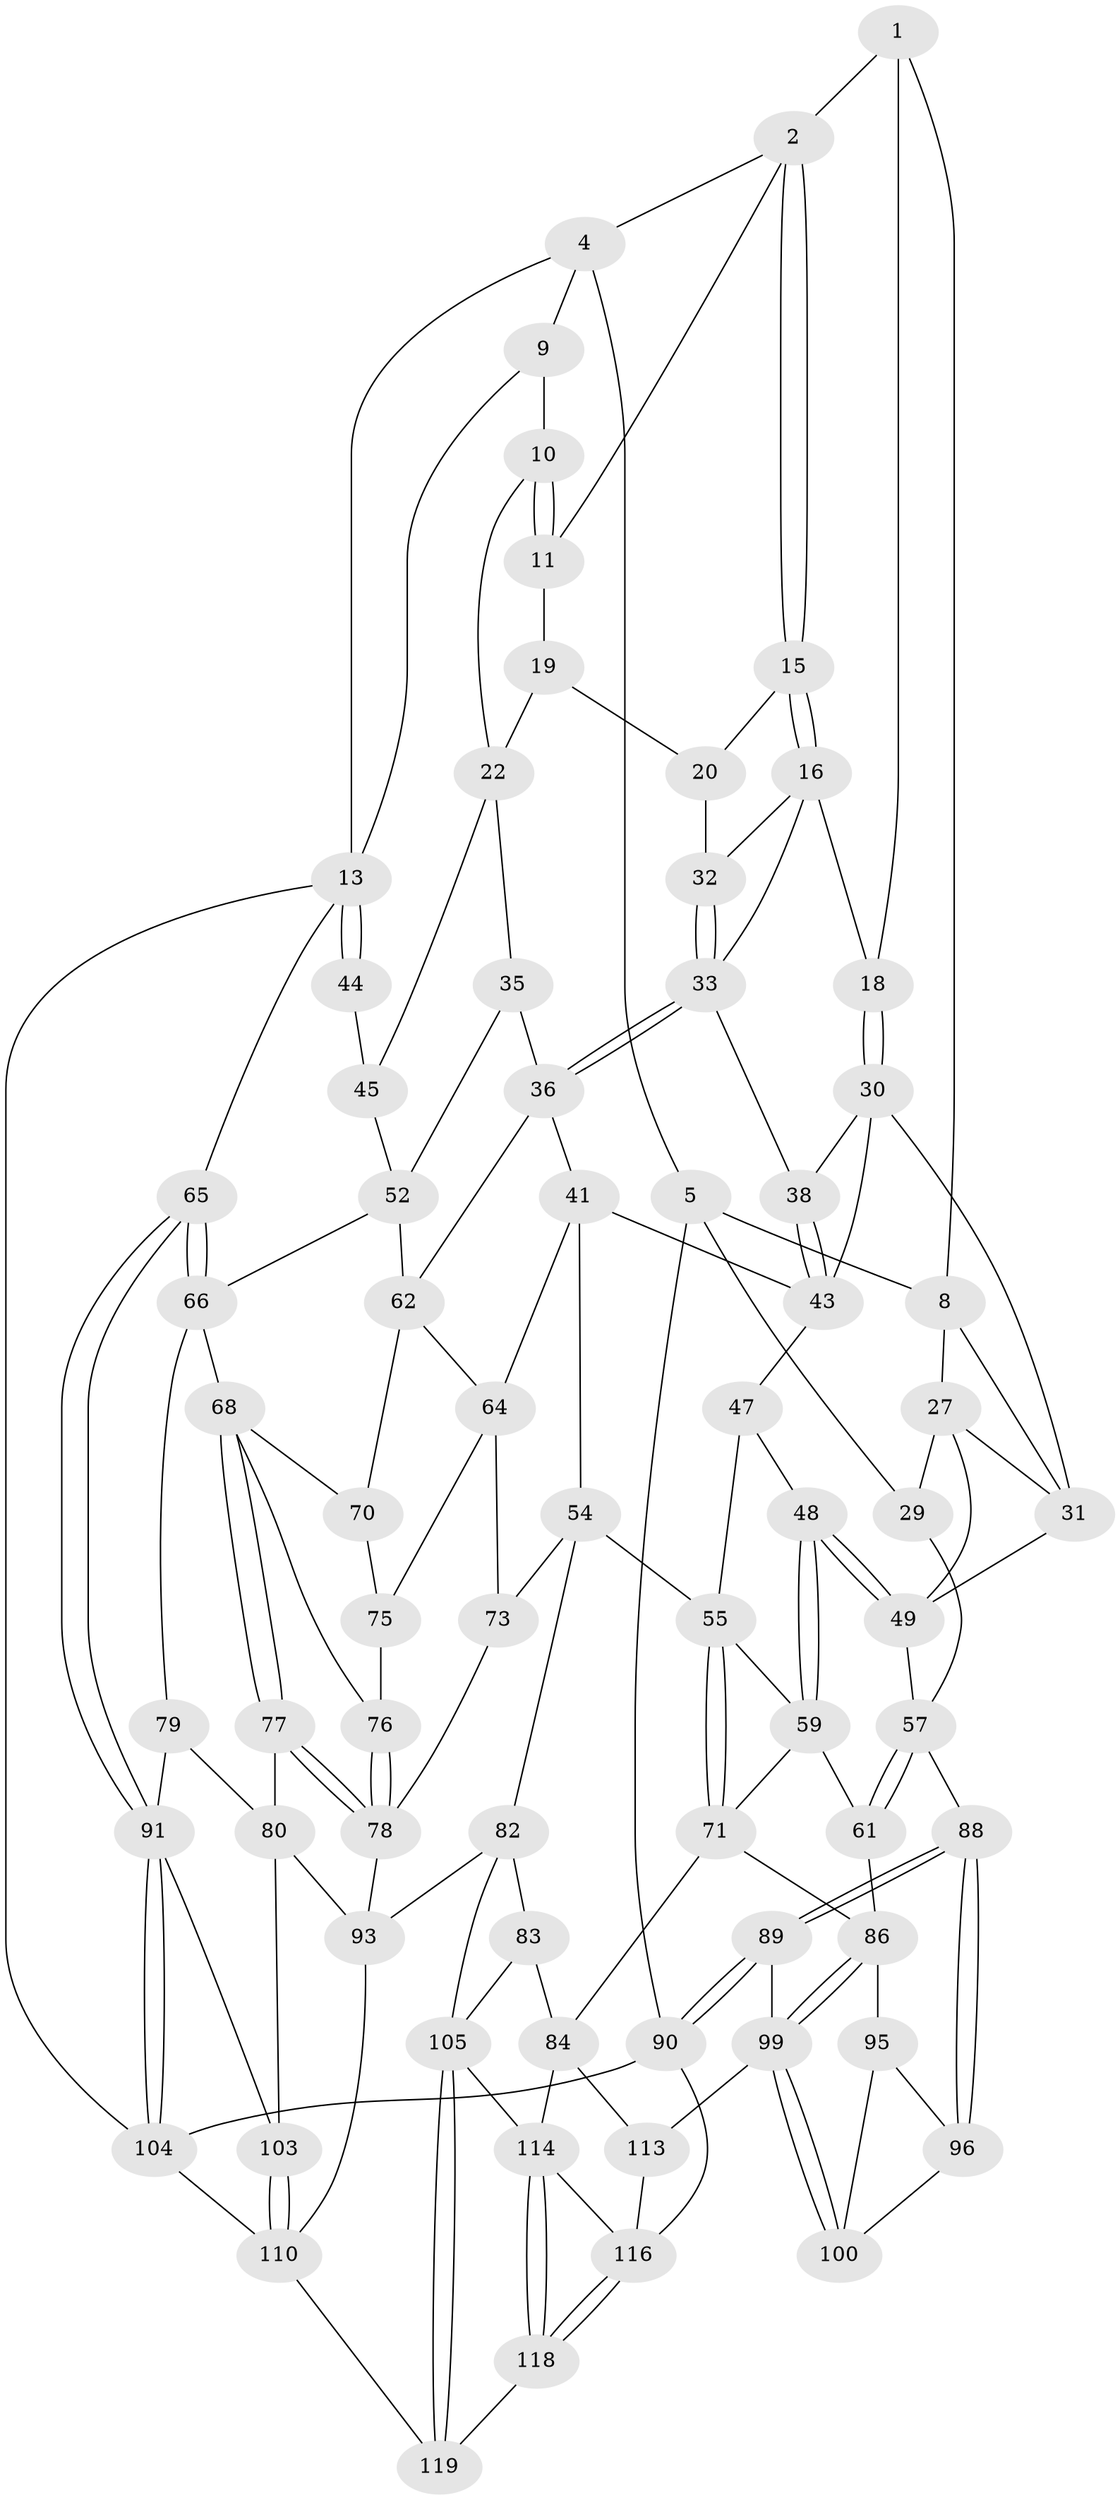 // Generated by graph-tools (version 1.1) at 2025/52/02/27/25 19:52:37]
// undirected, 73 vertices, 156 edges
graph export_dot {
graph [start="1"]
  node [color=gray90,style=filled];
  1 [pos="+0.43884812249704375+0",super="+7"];
  2 [pos="+0.5525493148943702+0",super="+3"];
  4 [pos="+0.7625914287815765+0"];
  5 [pos="+0+0",super="+6"];
  8 [pos="+0.21749715385864493+0.09158111561803488",super="+26"];
  9 [pos="+0.9606844971498327+0.07404830545156128",super="+12"];
  10 [pos="+0.8185937136378817+0.09172257503218191",super="+21"];
  11 [pos="+0.8057074437426517+0.07402525185941432"];
  13 [pos="+1+0.2096821167528878",super="+14"];
  15 [pos="+0.5319082943146226+0.03634673233289976"];
  16 [pos="+0.5212787414090141+0.06555307907024197",super="+17"];
  18 [pos="+0.3352718469681503+0.1435967350840408"];
  19 [pos="+0.7486839564532476+0.12492204743956577",super="+24"];
  20 [pos="+0.6862303691881656+0.13581356213815213",super="+25"];
  22 [pos="+0.840730305674829+0.2425914719652721",super="+23"];
  27 [pos="+0.010427740984358759+0.19507119280844276",super="+28"];
  29 [pos="+0+0.10046050683271845"];
  30 [pos="+0.25311504578147215+0.2691986963163288",super="+39"];
  31 [pos="+0.1594935127976228+0.19899174722985793",super="+37"];
  32 [pos="+0.6487500840364342+0.22360276406886886"];
  33 [pos="+0.6094912101849996+0.3156753666970463",super="+34"];
  35 [pos="+0.7481805491067868+0.3276946949975325"];
  36 [pos="+0.627609680709153+0.36995805337254684",super="+40"];
  38 [pos="+0.4459567541408274+0.2258175155448606"];
  41 [pos="+0.6207409812910589+0.3818890331465958",super="+42"];
  43 [pos="+0.42209423855225675+0.39908563304538947",super="+46"];
  44 [pos="+0.9955316576824597+0.3309804857721563"];
  45 [pos="+0.878793439547273+0.31432938822062056",super="+51"];
  47 [pos="+0.2457251950345027+0.34536629044149153"];
  48 [pos="+0.16759184964846302+0.40068607392333944"];
  49 [pos="+0.13861837881599515+0.39076833571431113",super="+50"];
  52 [pos="+0.8771290145416697+0.46470456012251865",super="+53"];
  54 [pos="+0.427115824874452+0.519901594218014",super="+74"];
  55 [pos="+0.39362973986036104+0.5243683643221168",super="+56"];
  57 [pos="+0+0.5960463692620663",super="+58"];
  59 [pos="+0.19042495762491632+0.46560696989475675",super="+60"];
  61 [pos="+0.0846602099063861+0.6051288498918989"];
  62 [pos="+0.7645151612388333+0.4658700262979895",super="+63"];
  64 [pos="+0.6660864895329125+0.5158048556125211",super="+72"];
  65 [pos="+1+0.5859458421150585"];
  66 [pos="+1+0.5849848920620786",super="+67"];
  68 [pos="+0.811139323626826+0.5773574858855047",super="+69"];
  70 [pos="+0.7121473798749702+0.5355342079770894"];
  71 [pos="+0.23396349611730993+0.6210719350778111",super="+85"];
  73 [pos="+0.5383123131382043+0.6259276197987141"];
  75 [pos="+0.7067900993497368+0.6064179014135301"];
  76 [pos="+0.7177425296109361+0.6295644772425527"];
  77 [pos="+0.7939258487896379+0.7264088973035174"];
  78 [pos="+0.7047357191748452+0.7359744103797807",super="+81"];
  79 [pos="+0.9713903713212346+0.6465432164990724"];
  80 [pos="+0.8393623201728391+0.7426526200324212",super="+101"];
  82 [pos="+0.45857747942917665+0.694611455761499",super="+94"];
  83 [pos="+0.39440638072093603+0.7543820691727487"];
  84 [pos="+0.327226196739896+0.8058278432053491",super="+112"];
  86 [pos="+0.20128536544334166+0.7905547394025195",super="+87"];
  88 [pos="+0+0.6651193107987757"];
  89 [pos="+0+0.9213581082895322",super="+108"];
  90 [pos="+0+1"];
  91 [pos="+1+0.8420558449574191",super="+92"];
  93 [pos="+0.6579426836371085+0.8612751026865779",super="+102"];
  95 [pos="+0.11248437660606765+0.7711615328597403",super="+98"];
  96 [pos="+0+0.744241226173023",super="+97"];
  99 [pos="+0.12395128589007297+0.8904071548043252",super="+109"];
  100 [pos="+0.09710201439162736+0.8649777639248054",super="+107"];
  103 [pos="+0.9308977916826566+0.830542412836624"];
  104 [pos="+1+1"];
  105 [pos="+0.5965646876212477+0.9067352154957077",super="+106"];
  110 [pos="+0.8907196572654952+1",super="+111"];
  113 [pos="+0.10653972937867208+1"];
  114 [pos="+0.476105541366892+0.9201645211854379",super="+115"];
  116 [pos="+0.3059178890349349+1",super="+117"];
  118 [pos="+0.34362965845665194+1"];
  119 [pos="+0.6129202640537772+1"];
  1 -- 2;
  1 -- 8;
  1 -- 18;
  2 -- 15;
  2 -- 15;
  2 -- 11;
  2 -- 4;
  4 -- 5;
  4 -- 9;
  4 -- 13;
  5 -- 29;
  5 -- 90;
  5 -- 8;
  8 -- 27;
  8 -- 31;
  9 -- 10 [weight=2];
  9 -- 13;
  10 -- 11;
  10 -- 11;
  10 -- 22;
  11 -- 19;
  13 -- 44;
  13 -- 44;
  13 -- 104;
  13 -- 65;
  15 -- 16;
  15 -- 16;
  15 -- 20;
  16 -- 32;
  16 -- 33;
  16 -- 18;
  18 -- 30;
  18 -- 30;
  19 -- 20 [weight=2];
  19 -- 22;
  20 -- 32;
  22 -- 45;
  22 -- 35;
  27 -- 31;
  27 -- 49;
  27 -- 29;
  29 -- 57;
  30 -- 31;
  30 -- 38;
  30 -- 43;
  31 -- 49;
  32 -- 33;
  32 -- 33;
  33 -- 36;
  33 -- 36;
  33 -- 38;
  35 -- 36;
  35 -- 52;
  36 -- 41;
  36 -- 62;
  38 -- 43;
  38 -- 43;
  41 -- 64;
  41 -- 43;
  41 -- 54;
  43 -- 47;
  44 -- 45 [weight=2];
  45 -- 52;
  47 -- 48;
  47 -- 55;
  48 -- 49;
  48 -- 49;
  48 -- 59;
  48 -- 59;
  49 -- 57;
  52 -- 62;
  52 -- 66;
  54 -- 55;
  54 -- 73;
  54 -- 82;
  55 -- 71;
  55 -- 71;
  55 -- 59;
  57 -- 61;
  57 -- 61;
  57 -- 88;
  59 -- 61;
  59 -- 71;
  61 -- 86;
  62 -- 64;
  62 -- 70;
  64 -- 73;
  64 -- 75;
  65 -- 66;
  65 -- 66;
  65 -- 91;
  65 -- 91;
  66 -- 79;
  66 -- 68;
  68 -- 77;
  68 -- 77;
  68 -- 70;
  68 -- 76;
  70 -- 75;
  71 -- 84;
  71 -- 86;
  73 -- 78;
  75 -- 76;
  76 -- 78;
  76 -- 78;
  77 -- 78;
  77 -- 78;
  77 -- 80;
  78 -- 93;
  79 -- 80;
  79 -- 91;
  80 -- 93;
  80 -- 103;
  82 -- 83;
  82 -- 105;
  82 -- 93;
  83 -- 84;
  83 -- 105;
  84 -- 113;
  84 -- 114;
  86 -- 99;
  86 -- 99;
  86 -- 95;
  88 -- 89;
  88 -- 89;
  88 -- 96;
  88 -- 96;
  89 -- 90;
  89 -- 90;
  89 -- 99;
  90 -- 104;
  90 -- 116;
  91 -- 104;
  91 -- 104;
  91 -- 103;
  93 -- 110;
  95 -- 100;
  95 -- 96;
  96 -- 100;
  99 -- 100;
  99 -- 100;
  99 -- 113;
  103 -- 110;
  103 -- 110;
  104 -- 110;
  105 -- 119;
  105 -- 119;
  105 -- 114;
  110 -- 119;
  113 -- 116;
  114 -- 118;
  114 -- 118;
  114 -- 116;
  116 -- 118;
  116 -- 118;
  118 -- 119;
}
